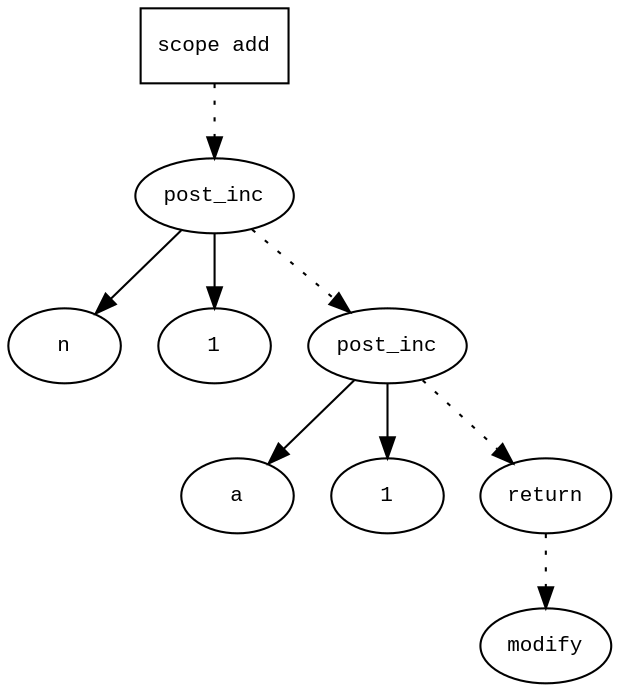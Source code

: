 digraph AST {
  graph [fontname="Times New Roman",fontsize=10];
  node  [fontname="Courier New",fontsize=10];
  edge  [fontname="Times New Roman",fontsize=10];

  node1 [label="scope add",shape=box];
  node2 [label="post_inc",shape=ellipse];
  node3 [label="n",shape=ellipse];
  node2->node3;
  node4 [label="1",shape=ellipse];
  node2->node4;
  node1 -> node2 [style=dotted]
  node5 [label="post_inc",shape=ellipse];
  node6 [label="a",shape=ellipse];
  node5->node6;
  node7 [label="1",shape=ellipse];
  node5->node7;
  node2 -> node5 [style=dotted]
  node8 [label="return",shape=ellipse];
  node9 [label="modify",shape=ellipse];
  node8 -> node9 [style=dotted]
  node5 -> node8 [style=dotted]
} 